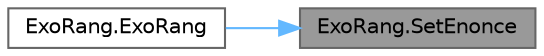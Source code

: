 digraph "ExoRang.SetEnonce"
{
 // LATEX_PDF_SIZE
  bgcolor="transparent";
  edge [fontname=Helvetica,fontsize=10,labelfontname=Helvetica,labelfontsize=10];
  node [fontname=Helvetica,fontsize=10,shape=box,height=0.2,width=0.4];
  rankdir="RL";
  Node1 [id="Node000001",label="ExoRang.SetEnonce",height=0.2,width=0.4,color="gray40", fillcolor="grey60", style="filled", fontcolor="black",tooltip=" "];
  Node1 -> Node2 [id="edge1_Node000001_Node000002",dir="back",color="steelblue1",style="solid",tooltip=" "];
  Node2 [id="Node000002",label="ExoRang.ExoRang",height=0.2,width=0.4,color="grey40", fillcolor="white", style="filled",URL="$class_exo_rang.html#a66441eb7efbb993095903ca8d62e558e",tooltip=" "];
}
